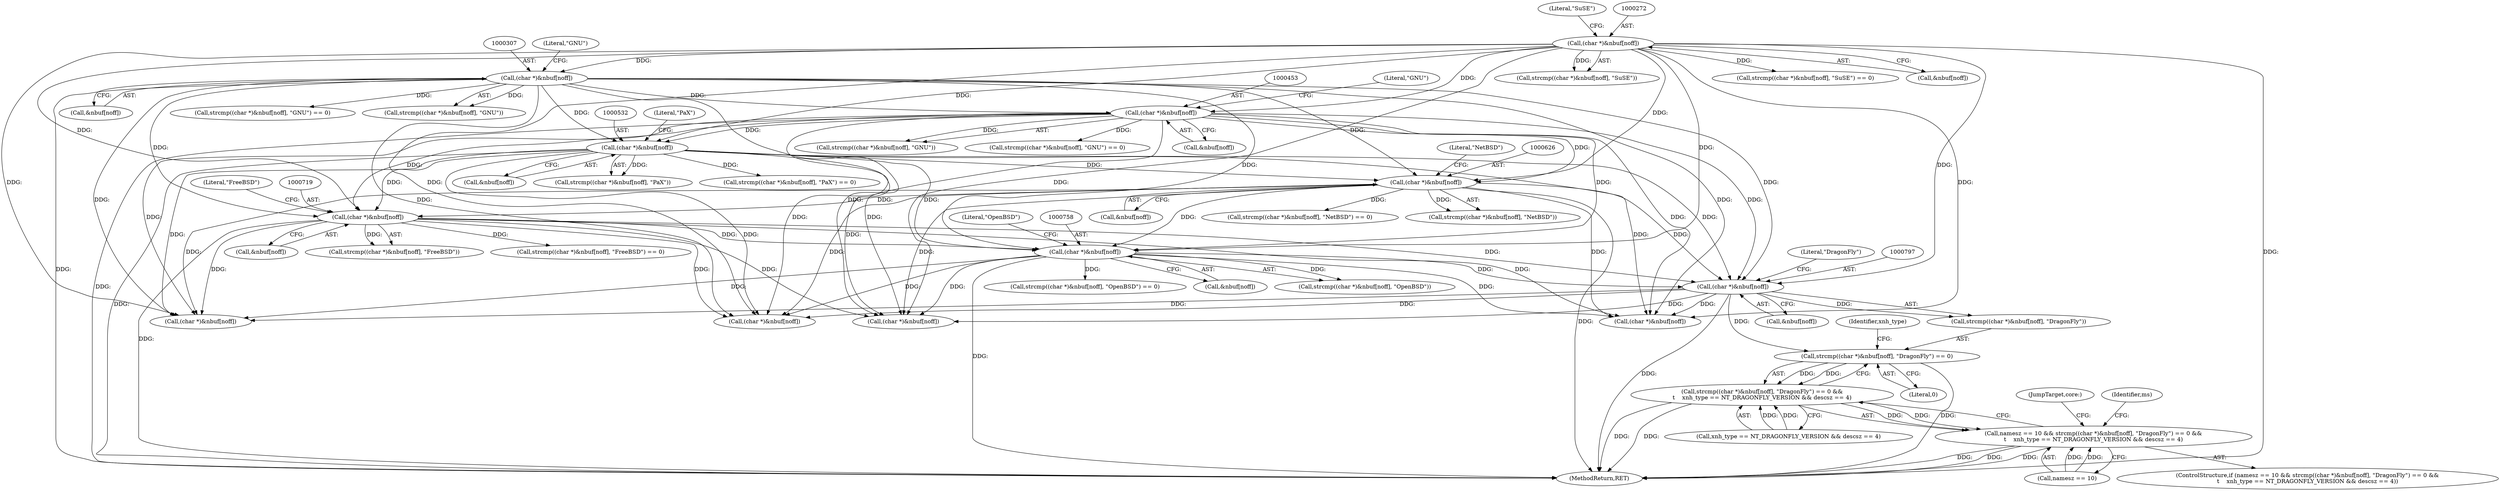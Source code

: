 digraph "0_file_ce90e05774dd77d86cfc8dfa6da57b32816841c4_2@API" {
"1000794" [label="(Call,strcmp((char *)&nbuf[noff], \"DragonFly\") == 0)"];
"1000796" [label="(Call,(char *)&nbuf[noff])"];
"1000531" [label="(Call,(char *)&nbuf[noff])"];
"1000271" [label="(Call,(char *)&nbuf[noff])"];
"1000306" [label="(Call,(char *)&nbuf[noff])"];
"1000452" [label="(Call,(char *)&nbuf[noff])"];
"1000625" [label="(Call,(char *)&nbuf[noff])"];
"1000757" [label="(Call,(char *)&nbuf[noff])"];
"1000718" [label="(Call,(char *)&nbuf[noff])"];
"1000793" [label="(Call,strcmp((char *)&nbuf[noff], \"DragonFly\") == 0 &&\n\t    xnh_type == NT_DRAGONFLY_VERSION && descsz == 4)"];
"1000789" [label="(Call,namesz == 10 && strcmp((char *)&nbuf[noff], \"DragonFly\") == 0 &&\n\t    xnh_type == NT_DRAGONFLY_VERSION && descsz == 4)"];
"1000271" [label="(Call,(char *)&nbuf[noff])"];
"1000759" [label="(Call,&nbuf[noff])"];
"1000631" [label="(Literal,\"NetBSD\")"];
"1000789" [label="(Call,namesz == 10 && strcmp((char *)&nbuf[noff], \"DragonFly\") == 0 &&\n\t    xnh_type == NT_DRAGONFLY_VERSION && descsz == 4)"];
"1000720" [label="(Call,&nbuf[noff])"];
"1000452" [label="(Call,(char *)&nbuf[noff])"];
"1000798" [label="(Call,&nbuf[noff])"];
"1000803" [label="(Literal,0)"];
"1000454" [label="(Call,&nbuf[noff])"];
"1000533" [label="(Call,&nbuf[noff])"];
"1000451" [label="(Call,strcmp((char *)&nbuf[noff], \"GNU\"))"];
"1000277" [label="(Literal,\"SuSE\")"];
"1000756" [label="(Call,strcmp((char *)&nbuf[noff], \"OpenBSD\"))"];
"1000788" [label="(ControlStructure,if (namesz == 10 && strcmp((char *)&nbuf[noff], \"DragonFly\") == 0 &&\n\t    xnh_type == NT_DRAGONFLY_VERSION && descsz == 4))"];
"1000864" [label="(JumpTarget,core:)"];
"1000718" [label="(Call,(char *)&nbuf[noff])"];
"1000530" [label="(Call,strcmp((char *)&nbuf[noff], \"PaX\"))"];
"1000888" [label="(Call,(char *)&nbuf[noff])"];
"1000790" [label="(Call,namesz == 10)"];
"1000537" [label="(Literal,\"PaX\")"];
"1000450" [label="(Call,strcmp((char *)&nbuf[noff], \"GNU\") == 0)"];
"1000304" [label="(Call,strcmp((char *)&nbuf[noff], \"GNU\") == 0)"];
"1000270" [label="(Call,strcmp((char *)&nbuf[noff], \"SuSE\"))"];
"1000312" [label="(Literal,\"GNU\")"];
"1000873" [label="(Call,(char *)&nbuf[noff])"];
"1000624" [label="(Call,strcmp((char *)&nbuf[noff], \"NetBSD\"))"];
"1000627" [label="(Call,&nbuf[noff])"];
"1000763" [label="(Literal,\"OpenBSD\")"];
"1000907" [label="(Call,(char *)&nbuf[noff])"];
"1000623" [label="(Call,strcmp((char *)&nbuf[noff], \"NetBSD\") == 0)"];
"1000755" [label="(Call,strcmp((char *)&nbuf[noff], \"OpenBSD\") == 0)"];
"1000625" [label="(Call,(char *)&nbuf[noff])"];
"1000793" [label="(Call,strcmp((char *)&nbuf[noff], \"DragonFly\") == 0 &&\n\t    xnh_type == NT_DRAGONFLY_VERSION && descsz == 4)"];
"1000717" [label="(Call,strcmp((char *)&nbuf[noff], \"FreeBSD\"))"];
"1000531" [label="(Call,(char *)&nbuf[noff])"];
"1000816" [label="(Identifier,ms)"];
"1000796" [label="(Call,(char *)&nbuf[noff])"];
"1000926" [label="(Call,(char *)&nbuf[noff])"];
"1000795" [label="(Call,strcmp((char *)&nbuf[noff], \"DragonFly\"))"];
"1000802" [label="(Literal,\"DragonFly\")"];
"1000757" [label="(Call,(char *)&nbuf[noff])"];
"1000269" [label="(Call,strcmp((char *)&nbuf[noff], \"SuSE\") == 0)"];
"1000306" [label="(Call,(char *)&nbuf[noff])"];
"1000529" [label="(Call,strcmp((char *)&nbuf[noff], \"PaX\") == 0)"];
"1000724" [label="(Literal,\"FreeBSD\")"];
"1000305" [label="(Call,strcmp((char *)&nbuf[noff], \"GNU\"))"];
"1000308" [label="(Call,&nbuf[noff])"];
"1000806" [label="(Identifier,xnh_type)"];
"1000804" [label="(Call,xnh_type == NT_DRAGONFLY_VERSION && descsz == 4)"];
"1000273" [label="(Call,&nbuf[noff])"];
"1000716" [label="(Call,strcmp((char *)&nbuf[noff], \"FreeBSD\") == 0)"];
"1000794" [label="(Call,strcmp((char *)&nbuf[noff], \"DragonFly\") == 0)"];
"1001244" [label="(MethodReturn,RET)"];
"1000458" [label="(Literal,\"GNU\")"];
"1000794" -> "1000793"  [label="AST: "];
"1000794" -> "1000803"  [label="CFG: "];
"1000795" -> "1000794"  [label="AST: "];
"1000803" -> "1000794"  [label="AST: "];
"1000806" -> "1000794"  [label="CFG: "];
"1000793" -> "1000794"  [label="CFG: "];
"1000794" -> "1001244"  [label="DDG: "];
"1000794" -> "1000793"  [label="DDG: "];
"1000794" -> "1000793"  [label="DDG: "];
"1000796" -> "1000794"  [label="DDG: "];
"1000796" -> "1000795"  [label="AST: "];
"1000796" -> "1000798"  [label="CFG: "];
"1000797" -> "1000796"  [label="AST: "];
"1000798" -> "1000796"  [label="AST: "];
"1000802" -> "1000796"  [label="CFG: "];
"1000796" -> "1001244"  [label="DDG: "];
"1000796" -> "1000795"  [label="DDG: "];
"1000531" -> "1000796"  [label="DDG: "];
"1000625" -> "1000796"  [label="DDG: "];
"1000757" -> "1000796"  [label="DDG: "];
"1000718" -> "1000796"  [label="DDG: "];
"1000271" -> "1000796"  [label="DDG: "];
"1000306" -> "1000796"  [label="DDG: "];
"1000452" -> "1000796"  [label="DDG: "];
"1000796" -> "1000873"  [label="DDG: "];
"1000796" -> "1000888"  [label="DDG: "];
"1000796" -> "1000907"  [label="DDG: "];
"1000796" -> "1000926"  [label="DDG: "];
"1000531" -> "1000530"  [label="AST: "];
"1000531" -> "1000533"  [label="CFG: "];
"1000532" -> "1000531"  [label="AST: "];
"1000533" -> "1000531"  [label="AST: "];
"1000537" -> "1000531"  [label="CFG: "];
"1000531" -> "1001244"  [label="DDG: "];
"1000531" -> "1000529"  [label="DDG: "];
"1000531" -> "1000530"  [label="DDG: "];
"1000271" -> "1000531"  [label="DDG: "];
"1000306" -> "1000531"  [label="DDG: "];
"1000452" -> "1000531"  [label="DDG: "];
"1000531" -> "1000625"  [label="DDG: "];
"1000531" -> "1000718"  [label="DDG: "];
"1000531" -> "1000757"  [label="DDG: "];
"1000531" -> "1000873"  [label="DDG: "];
"1000531" -> "1000888"  [label="DDG: "];
"1000531" -> "1000907"  [label="DDG: "];
"1000531" -> "1000926"  [label="DDG: "];
"1000271" -> "1000270"  [label="AST: "];
"1000271" -> "1000273"  [label="CFG: "];
"1000272" -> "1000271"  [label="AST: "];
"1000273" -> "1000271"  [label="AST: "];
"1000277" -> "1000271"  [label="CFG: "];
"1000271" -> "1001244"  [label="DDG: "];
"1000271" -> "1000269"  [label="DDG: "];
"1000271" -> "1000270"  [label="DDG: "];
"1000271" -> "1000306"  [label="DDG: "];
"1000271" -> "1000452"  [label="DDG: "];
"1000271" -> "1000625"  [label="DDG: "];
"1000271" -> "1000718"  [label="DDG: "];
"1000271" -> "1000757"  [label="DDG: "];
"1000271" -> "1000873"  [label="DDG: "];
"1000271" -> "1000888"  [label="DDG: "];
"1000271" -> "1000907"  [label="DDG: "];
"1000271" -> "1000926"  [label="DDG: "];
"1000306" -> "1000305"  [label="AST: "];
"1000306" -> "1000308"  [label="CFG: "];
"1000307" -> "1000306"  [label="AST: "];
"1000308" -> "1000306"  [label="AST: "];
"1000312" -> "1000306"  [label="CFG: "];
"1000306" -> "1001244"  [label="DDG: "];
"1000306" -> "1000304"  [label="DDG: "];
"1000306" -> "1000305"  [label="DDG: "];
"1000306" -> "1000452"  [label="DDG: "];
"1000306" -> "1000625"  [label="DDG: "];
"1000306" -> "1000718"  [label="DDG: "];
"1000306" -> "1000757"  [label="DDG: "];
"1000306" -> "1000873"  [label="DDG: "];
"1000306" -> "1000888"  [label="DDG: "];
"1000306" -> "1000907"  [label="DDG: "];
"1000306" -> "1000926"  [label="DDG: "];
"1000452" -> "1000451"  [label="AST: "];
"1000452" -> "1000454"  [label="CFG: "];
"1000453" -> "1000452"  [label="AST: "];
"1000454" -> "1000452"  [label="AST: "];
"1000458" -> "1000452"  [label="CFG: "];
"1000452" -> "1001244"  [label="DDG: "];
"1000452" -> "1000450"  [label="DDG: "];
"1000452" -> "1000451"  [label="DDG: "];
"1000452" -> "1000625"  [label="DDG: "];
"1000452" -> "1000718"  [label="DDG: "];
"1000452" -> "1000757"  [label="DDG: "];
"1000452" -> "1000873"  [label="DDG: "];
"1000452" -> "1000888"  [label="DDG: "];
"1000452" -> "1000907"  [label="DDG: "];
"1000452" -> "1000926"  [label="DDG: "];
"1000625" -> "1000624"  [label="AST: "];
"1000625" -> "1000627"  [label="CFG: "];
"1000626" -> "1000625"  [label="AST: "];
"1000627" -> "1000625"  [label="AST: "];
"1000631" -> "1000625"  [label="CFG: "];
"1000625" -> "1001244"  [label="DDG: "];
"1000625" -> "1000623"  [label="DDG: "];
"1000625" -> "1000624"  [label="DDG: "];
"1000625" -> "1000718"  [label="DDG: "];
"1000625" -> "1000757"  [label="DDG: "];
"1000625" -> "1000873"  [label="DDG: "];
"1000625" -> "1000888"  [label="DDG: "];
"1000625" -> "1000907"  [label="DDG: "];
"1000625" -> "1000926"  [label="DDG: "];
"1000757" -> "1000756"  [label="AST: "];
"1000757" -> "1000759"  [label="CFG: "];
"1000758" -> "1000757"  [label="AST: "];
"1000759" -> "1000757"  [label="AST: "];
"1000763" -> "1000757"  [label="CFG: "];
"1000757" -> "1001244"  [label="DDG: "];
"1000757" -> "1000755"  [label="DDG: "];
"1000757" -> "1000756"  [label="DDG: "];
"1000718" -> "1000757"  [label="DDG: "];
"1000757" -> "1000873"  [label="DDG: "];
"1000757" -> "1000888"  [label="DDG: "];
"1000757" -> "1000907"  [label="DDG: "];
"1000757" -> "1000926"  [label="DDG: "];
"1000718" -> "1000717"  [label="AST: "];
"1000718" -> "1000720"  [label="CFG: "];
"1000719" -> "1000718"  [label="AST: "];
"1000720" -> "1000718"  [label="AST: "];
"1000724" -> "1000718"  [label="CFG: "];
"1000718" -> "1001244"  [label="DDG: "];
"1000718" -> "1000716"  [label="DDG: "];
"1000718" -> "1000717"  [label="DDG: "];
"1000718" -> "1000873"  [label="DDG: "];
"1000718" -> "1000888"  [label="DDG: "];
"1000718" -> "1000907"  [label="DDG: "];
"1000718" -> "1000926"  [label="DDG: "];
"1000793" -> "1000789"  [label="AST: "];
"1000793" -> "1000804"  [label="CFG: "];
"1000804" -> "1000793"  [label="AST: "];
"1000789" -> "1000793"  [label="CFG: "];
"1000793" -> "1001244"  [label="DDG: "];
"1000793" -> "1001244"  [label="DDG: "];
"1000793" -> "1000789"  [label="DDG: "];
"1000793" -> "1000789"  [label="DDG: "];
"1000804" -> "1000793"  [label="DDG: "];
"1000804" -> "1000793"  [label="DDG: "];
"1000789" -> "1000788"  [label="AST: "];
"1000789" -> "1000790"  [label="CFG: "];
"1000790" -> "1000789"  [label="AST: "];
"1000816" -> "1000789"  [label="CFG: "];
"1000864" -> "1000789"  [label="CFG: "];
"1000789" -> "1001244"  [label="DDG: "];
"1000789" -> "1001244"  [label="DDG: "];
"1000789" -> "1001244"  [label="DDG: "];
"1000790" -> "1000789"  [label="DDG: "];
"1000790" -> "1000789"  [label="DDG: "];
}
